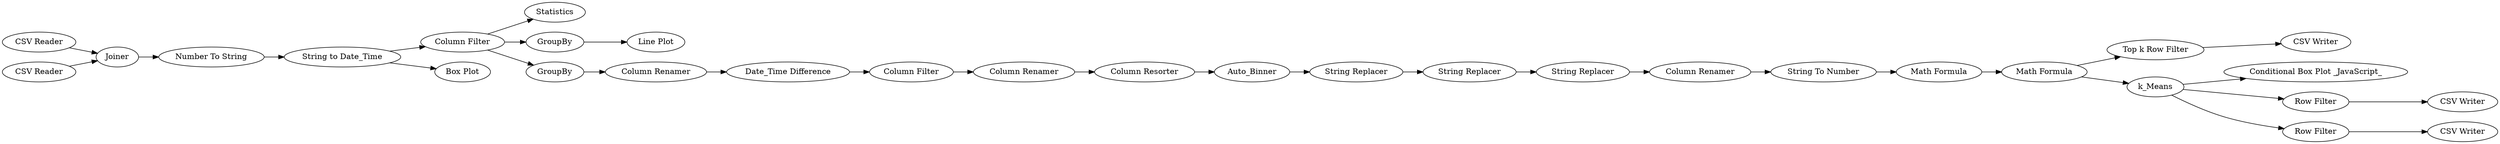 digraph {
	1 [label="CSV Reader"]
	2 [label="CSV Reader"]
	3 [label=Joiner]
	4 [label="Number To String"]
	5 [label="String to Date_Time"]
	6 [label="Column Filter"]
	7 [label=Statistics]
	8 [label=GroupBy]
	9 [label="Line Plot"]
	10 [label=GroupBy]
	11 [label="Column Renamer"]
	12 [label="Date_Time Difference"]
	13 [label="Column Filter"]
	14 [label="Column Renamer"]
	15 [label="Column Resorter"]
	16 [label=Auto_Binner]
	17 [label="String Replacer"]
	18 [label="String Replacer"]
	19 [label="String Replacer"]
	20 [label="Column Renamer"]
	21 [label="String To Number"]
	22 [label="Math Formula"]
	23 [label="Math Formula"]
	24 [label="Top k Row Filter"]
	25 [label="CSV Writer"]
	26 [label=k_Means]
	27 [label="Box Plot"]
	28 [label="Conditional Box Plot _JavaScript_"]
	29 [label="Row Filter"]
	30 [label="CSV Writer"]
	31 [label="CSV Writer"]
	32 [label="Row Filter"]
	1 -> 3
	2 -> 3
	3 -> 4
	4 -> 5
	5 -> 6
	5 -> 27
	6 -> 7
	6 -> 10
	6 -> 8
	8 -> 9
	10 -> 11
	11 -> 12
	12 -> 13
	13 -> 14
	14 -> 15
	15 -> 16
	16 -> 17
	17 -> 18
	18 -> 19
	19 -> 20
	20 -> 21
	21 -> 22
	22 -> 23
	23 -> 26
	23 -> 24
	24 -> 25
	26 -> 28
	26 -> 29
	26 -> 32
	29 -> 30
	32 -> 31
	rankdir=LR
}
